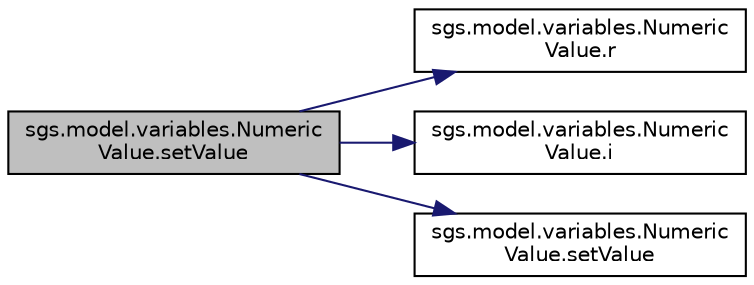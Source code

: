 digraph "sgs.model.variables.NumericValue.setValue"
{
  edge [fontname="Helvetica",fontsize="10",labelfontname="Helvetica",labelfontsize="10"];
  node [fontname="Helvetica",fontsize="10",shape=record];
  rankdir="LR";
  Node1 [label="sgs.model.variables.Numeric\lValue.setValue",height=0.2,width=0.4,color="black", fillcolor="grey75", style="filled" fontcolor="black"];
  Node1 -> Node2 [color="midnightblue",fontsize="10",style="solid",fontname="Helvetica"];
  Node2 [label="sgs.model.variables.Numeric\lValue.r",height=0.2,width=0.4,color="black", fillcolor="white", style="filled",URL="$classsgs_1_1model_1_1variables_1_1_numeric_value.html#a562d445284cacc74c854adb75ebe5fea"];
  Node1 -> Node3 [color="midnightblue",fontsize="10",style="solid",fontname="Helvetica"];
  Node3 [label="sgs.model.variables.Numeric\lValue.i",height=0.2,width=0.4,color="black", fillcolor="white", style="filled",URL="$classsgs_1_1model_1_1variables_1_1_numeric_value.html#a442b745f5f0bea8cd9338d5ea7df953e"];
  Node1 -> Node4 [color="midnightblue",fontsize="10",style="solid",fontname="Helvetica"];
  Node4 [label="sgs.model.variables.Numeric\lValue.setValue",height=0.2,width=0.4,color="black", fillcolor="white", style="filled",URL="$classsgs_1_1model_1_1variables_1_1_numeric_value.html#a43bb45b608188594bbf7b64cb6477ed9"];
}
